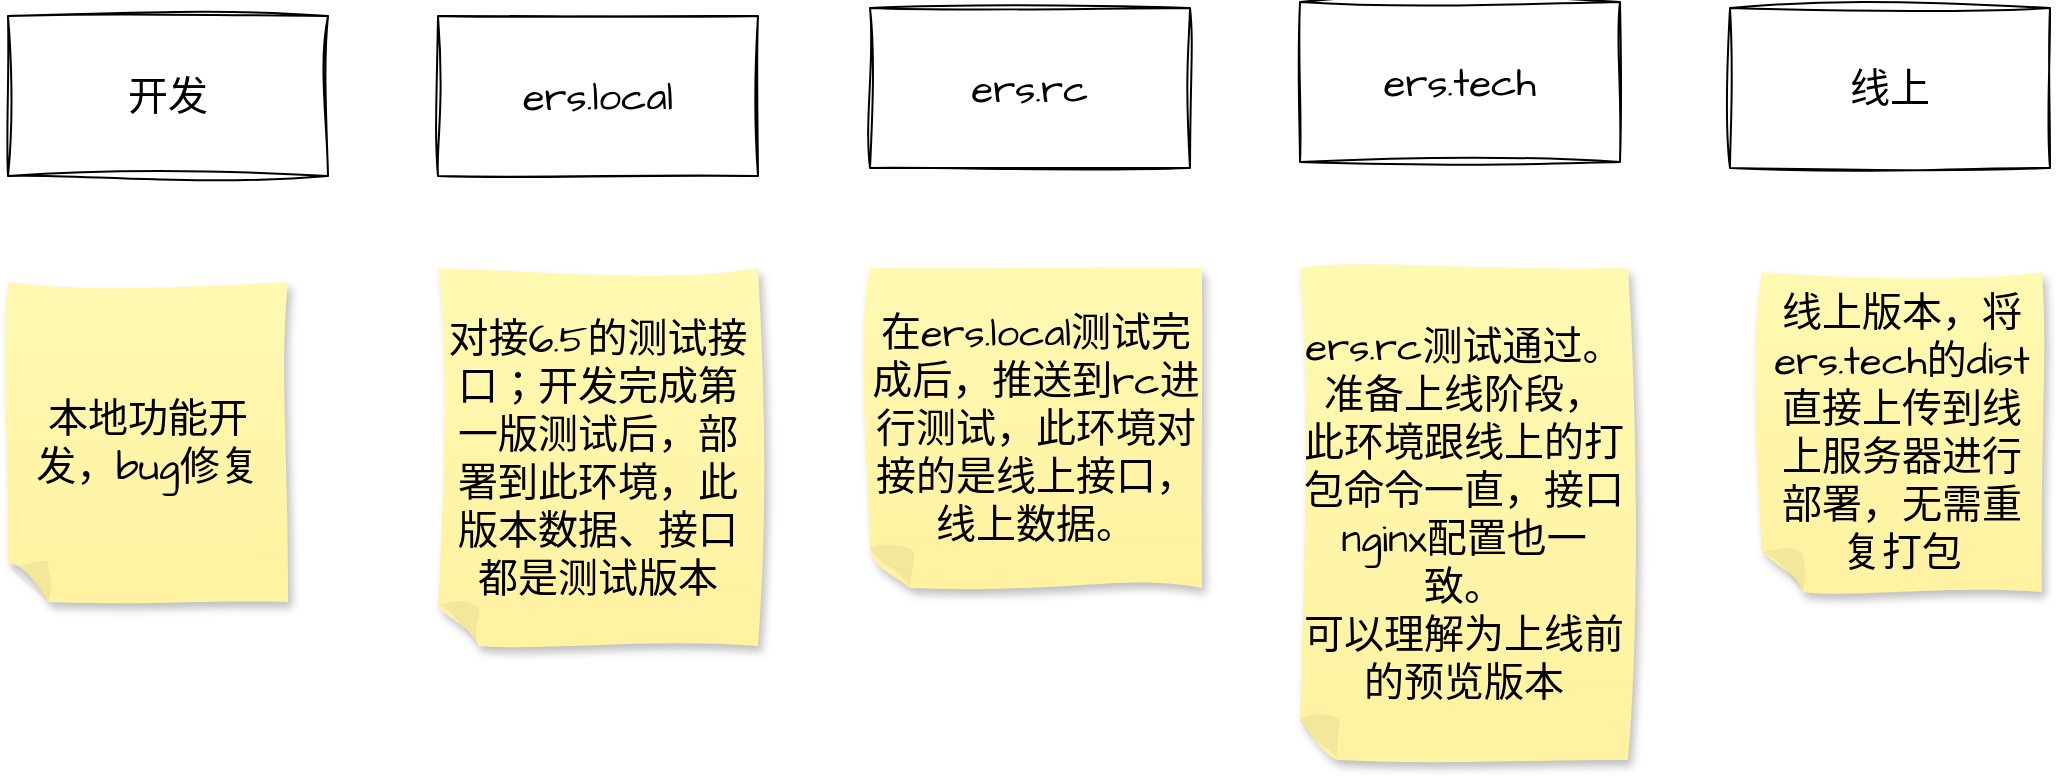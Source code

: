 <mxfile version="20.7.4" type="github">
  <diagram id="F32BNqHIY9Ven6VkoDmv" name="第 1 页">
    <mxGraphModel dx="2438" dy="834" grid="0" gridSize="10" guides="1" tooltips="1" connect="1" arrows="1" fold="1" page="0" pageScale="1" pageWidth="1654" pageHeight="2336" math="0" shadow="0">
      <root>
        <mxCell id="0" />
        <mxCell id="1" parent="0" />
        <mxCell id="s1O3Sxgjesn7zstVZMgC-1" value="ers.local" style="rounded=0;whiteSpace=wrap;html=1;sketch=1;hachureGap=4;jiggle=2;curveFitting=1;fontFamily=Architects Daughter;fontSource=https%3A%2F%2Ffonts.googleapis.com%2Fcss%3Ffamily%3DArchitects%2BDaughter;fontSize=20;" vertex="1" parent="1">
          <mxGeometry x="-321" y="85" width="160" height="80" as="geometry" />
        </mxCell>
        <mxCell id="s1O3Sxgjesn7zstVZMgC-2" value="ers.rc" style="rounded=0;whiteSpace=wrap;html=1;sketch=1;hachureGap=4;jiggle=2;curveFitting=1;fontFamily=Architects Daughter;fontSource=https%3A%2F%2Ffonts.googleapis.com%2Fcss%3Ffamily%3DArchitects%2BDaughter;fontSize=20;" vertex="1" parent="1">
          <mxGeometry x="-105" y="81" width="160" height="80" as="geometry" />
        </mxCell>
        <mxCell id="s1O3Sxgjesn7zstVZMgC-3" value="ers.tech" style="rounded=0;whiteSpace=wrap;html=1;sketch=1;hachureGap=4;jiggle=2;curveFitting=1;fontFamily=Architects Daughter;fontSource=https%3A%2F%2Ffonts.googleapis.com%2Fcss%3Ffamily%3DArchitects%2BDaughter;fontSize=20;" vertex="1" parent="1">
          <mxGeometry x="110" y="78" width="160" height="80" as="geometry" />
        </mxCell>
        <mxCell id="s1O3Sxgjesn7zstVZMgC-4" value="线上" style="rounded=0;whiteSpace=wrap;html=1;sketch=1;hachureGap=4;jiggle=2;curveFitting=1;fontFamily=Architects Daughter;fontSource=https%3A%2F%2Ffonts.googleapis.com%2Fcss%3Ffamily%3DArchitects%2BDaughter;fontSize=20;" vertex="1" parent="1">
          <mxGeometry x="325" y="81" width="160" height="80" as="geometry" />
        </mxCell>
        <mxCell id="s1O3Sxgjesn7zstVZMgC-6" value="开发" style="rounded=0;whiteSpace=wrap;html=1;sketch=1;hachureGap=4;jiggle=2;curveFitting=1;fontFamily=Architects Daughter;fontSource=https%3A%2F%2Ffonts.googleapis.com%2Fcss%3Ffamily%3DArchitects%2BDaughter;fontSize=20;" vertex="1" parent="1">
          <mxGeometry x="-536" y="85" width="160" height="80" as="geometry" />
        </mxCell>
        <mxCell id="s1O3Sxgjesn7zstVZMgC-7" value="本地功能开发，bug修复" style="shape=note;whiteSpace=wrap;html=1;backgroundOutline=1;fontColor=#000000;darkOpacity=0.05;fillColor=#FFF9B2;strokeColor=none;fillStyle=solid;direction=west;gradientDirection=north;gradientColor=#FFF2A1;shadow=1;size=20;pointerEvents=1;sketch=1;hachureGap=4;jiggle=2;curveFitting=1;fontFamily=Architects Daughter;fontSource=https%3A%2F%2Ffonts.googleapis.com%2Fcss%3Ffamily%3DArchitects%2BDaughter;fontSize=20;" vertex="1" parent="1">
          <mxGeometry x="-536" y="218" width="140" height="160" as="geometry" />
        </mxCell>
        <mxCell id="s1O3Sxgjesn7zstVZMgC-8" value="对接6.5的测试接口；开发完成第一版测试后，部署到此环境，此版本数据、接口都是测试版本" style="shape=note;whiteSpace=wrap;html=1;backgroundOutline=1;fontColor=#000000;darkOpacity=0.05;fillColor=#FFF9B2;strokeColor=none;fillStyle=solid;direction=west;gradientDirection=north;gradientColor=#FFF2A1;shadow=1;size=20;pointerEvents=1;sketch=1;hachureGap=4;jiggle=2;curveFitting=1;fontFamily=Architects Daughter;fontSource=https%3A%2F%2Ffonts.googleapis.com%2Fcss%3Ffamily%3DArchitects%2BDaughter;fontSize=20;" vertex="1" parent="1">
          <mxGeometry x="-321" y="211" width="160" height="189" as="geometry" />
        </mxCell>
        <mxCell id="s1O3Sxgjesn7zstVZMgC-9" value="在ers.local测试完成后，推送到rc进行测试，此环境对接的是线上接口，线上数据。" style="shape=note;whiteSpace=wrap;html=1;backgroundOutline=1;fontColor=#000000;darkOpacity=0.05;fillColor=#FFF9B2;strokeColor=none;fillStyle=solid;direction=west;gradientDirection=north;gradientColor=#FFF2A1;shadow=1;size=20;pointerEvents=1;sketch=1;hachureGap=4;jiggle=2;curveFitting=1;fontFamily=Architects Daughter;fontSource=https%3A%2F%2Ffonts.googleapis.com%2Fcss%3Ffamily%3DArchitects%2BDaughter;fontSize=20;" vertex="1" parent="1">
          <mxGeometry x="-105" y="211" width="166" height="160" as="geometry" />
        </mxCell>
        <mxCell id="s1O3Sxgjesn7zstVZMgC-10" value="ers.rc测试通过。准备上线阶段，&lt;br&gt;此环境跟线上的打包命令一直，接口nginx配置也一致。&lt;br&gt;可以理解为上线前的预览版本" style="shape=note;whiteSpace=wrap;html=1;backgroundOutline=1;fontColor=#000000;darkOpacity=0.05;fillColor=#FFF9B2;strokeColor=none;fillStyle=solid;direction=west;gradientDirection=north;gradientColor=#FFF2A1;shadow=1;size=20;pointerEvents=1;sketch=1;hachureGap=4;jiggle=2;curveFitting=1;fontFamily=Architects Daughter;fontSource=https%3A%2F%2Ffonts.googleapis.com%2Fcss%3Ffamily%3DArchitects%2BDaughter;fontSize=20;" vertex="1" parent="1">
          <mxGeometry x="110" y="211" width="164" height="246" as="geometry" />
        </mxCell>
        <mxCell id="s1O3Sxgjesn7zstVZMgC-11" value="线上版本，将ers.tech的dist直接上传到线上服务器进行部署，无需重复打包" style="shape=note;whiteSpace=wrap;html=1;backgroundOutline=1;fontColor=#000000;darkOpacity=0.05;fillColor=#FFF9B2;strokeColor=none;fillStyle=solid;direction=west;gradientDirection=north;gradientColor=#FFF2A1;shadow=1;size=20;pointerEvents=1;sketch=1;hachureGap=4;jiggle=2;curveFitting=1;fontFamily=Architects Daughter;fontSource=https%3A%2F%2Ffonts.googleapis.com%2Fcss%3Ffamily%3DArchitects%2BDaughter;fontSize=20;" vertex="1" parent="1">
          <mxGeometry x="341" y="213" width="140" height="160" as="geometry" />
        </mxCell>
      </root>
    </mxGraphModel>
  </diagram>
</mxfile>
